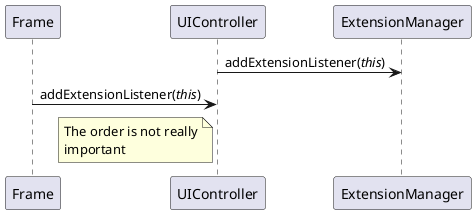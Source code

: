 @startuml

participant "Frame" as frame
participant "UIController" as UI
participant "ExtensionManager" as Manager

UI -> Manager : addExtensionListener(<i>this</i>)
frame -> UI: addExtensionListener(<i>this</i>)
note left of UI
The order is not really
important
end note

@enduml